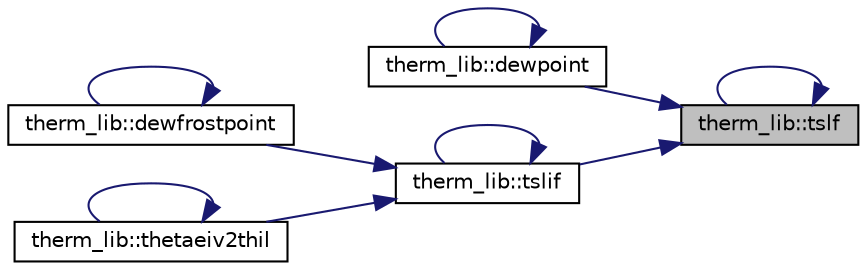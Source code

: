 digraph "therm_lib::tslf"
{
 // LATEX_PDF_SIZE
  edge [fontname="Helvetica",fontsize="10",labelfontname="Helvetica",labelfontsize="10"];
  node [fontname="Helvetica",fontsize="10",shape=record];
  rankdir="RL";
  Node1 [label="therm_lib::tslf",height=0.2,width=0.4,color="black", fillcolor="grey75", style="filled", fontcolor="black",tooltip=" "];
  Node1 -> Node2 [dir="back",color="midnightblue",fontsize="10",style="solid",fontname="Helvetica"];
  Node2 [label="therm_lib::dewpoint",height=0.2,width=0.4,color="black", fillcolor="white", style="filled",URL="$namespacetherm__lib.html#a4a7268a45c9e0384a7711ec8b1d2b24e",tooltip=" "];
  Node2 -> Node2 [dir="back",color="midnightblue",fontsize="10",style="solid",fontname="Helvetica"];
  Node1 -> Node1 [dir="back",color="midnightblue",fontsize="10",style="solid",fontname="Helvetica"];
  Node1 -> Node3 [dir="back",color="midnightblue",fontsize="10",style="solid",fontname="Helvetica"];
  Node3 [label="therm_lib::tslif",height=0.2,width=0.4,color="black", fillcolor="white", style="filled",URL="$namespacetherm__lib.html#a7448671da269afe05b39189c581f790b",tooltip=" "];
  Node3 -> Node4 [dir="back",color="midnightblue",fontsize="10",style="solid",fontname="Helvetica"];
  Node4 [label="therm_lib::dewfrostpoint",height=0.2,width=0.4,color="black", fillcolor="white", style="filled",URL="$namespacetherm__lib.html#a0611d2fb3b39f0af58f3417bd88c43f0",tooltip=" "];
  Node4 -> Node4 [dir="back",color="midnightblue",fontsize="10",style="solid",fontname="Helvetica"];
  Node3 -> Node5 [dir="back",color="midnightblue",fontsize="10",style="solid",fontname="Helvetica"];
  Node5 [label="therm_lib::thetaeiv2thil",height=0.2,width=0.4,color="black", fillcolor="white", style="filled",URL="$namespacetherm__lib.html#a567e8e6a001cab2a0991a88f7b7fc28f",tooltip=" "];
  Node5 -> Node5 [dir="back",color="midnightblue",fontsize="10",style="solid",fontname="Helvetica"];
  Node3 -> Node3 [dir="back",color="midnightblue",fontsize="10",style="solid",fontname="Helvetica"];
}
